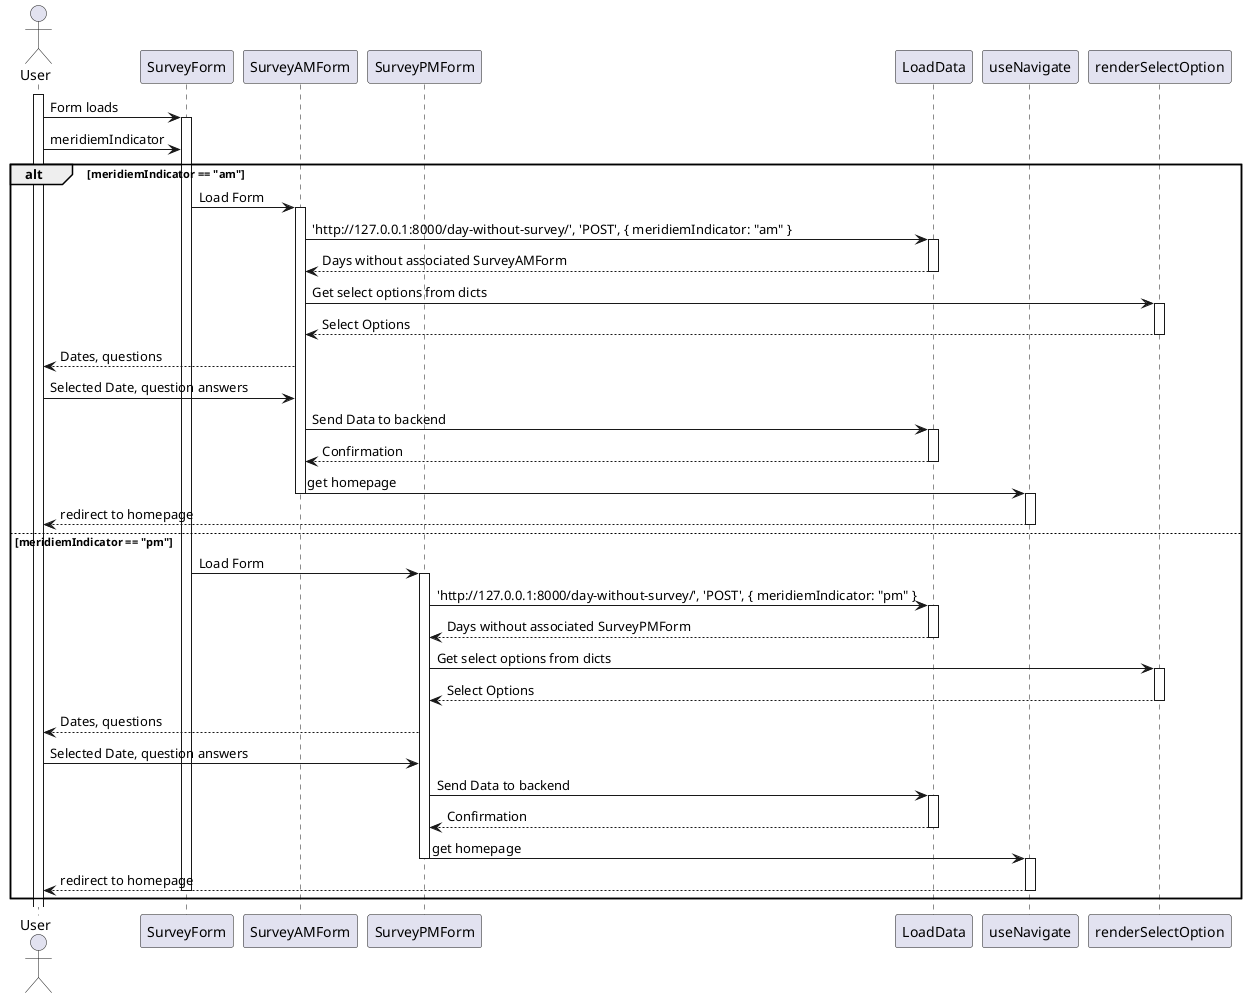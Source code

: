 @startuml SurveyForm

actor User
participant SurveyForm
participant SurveyAMForm
participant SurveyPMForm
participant LoadData
participant useNavigate
participant renderSelectOption

activate User
User -> SurveyForm: Form loads
activate SurveyForm
User -> SurveyForm: meridiemIndicator

alt meridiemIndicator == "am"
    SurveyForm -> SurveyAMForm: Load Form
    activate SurveyAMForm
    SurveyAMForm -> LoadData : 'http://127.0.0.1:8000/day-without-survey/', 'POST', { meridiemIndicator: "am" }
    activate LoadData
    LoadData --> SurveyAMForm: Days without associated SurveyAMForm
    deactivate LoadData
    SurveyAMForm -> renderSelectOption: Get select options from dicts
    activate renderSelectOption
    renderSelectOption --> SurveyAMForm: Select Options
    deactivate renderSelectOption
    SurveyAMForm --> User: Dates, questions
    User -> SurveyAMForm: Selected Date, question answers
    SurveyAMForm -> LoadData: Send Data to backend
    activate LoadData
    LoadData --> SurveyAMForm:Confirmation
    deactivate LoadData
    SurveyAMForm -> useNavigate: get homepage
    deactivate SurveyAMForm
    activate useNavigate
    useNavigate --> User: redirect to homepage
    Deactivate useNavigate

else meridiemIndicator == "pm"
    SurveyForm -> SurveyPMForm: Load Form
    activate SurveyPMForm
    SurveyPMForm -> LoadData : 'http://127.0.0.1:8000/day-without-survey/', 'POST', { meridiemIndicator: "pm" }
    activate LoadData
    LoadData --> SurveyPMForm: Days without associated SurveyPMForm
    deactivate LoadData
    SurveyPMForm -> renderSelectOption: Get select options from dicts
    activate renderSelectOption
    renderSelectOption --> SurveyPMForm: Select Options
    deactivate renderSelectOption
    
    SurveyPMForm --> User: Dates, questions
    User -> SurveyPMForm: Selected Date, question answers
    SurveyPMForm -> LoadData: Send Data to backend
    activate LoadData
    LoadData --> SurveyPMForm:Confirmation
    deactivate LoadData
    SurveyPMForm -> useNavigate: get homepage
    deactivate SurveyPMForm
    activate useNavigate
    useNavigate --> User: redirect to homepage
    deactivate useNavigate
    deactivate SurveyForm
end



@enduml